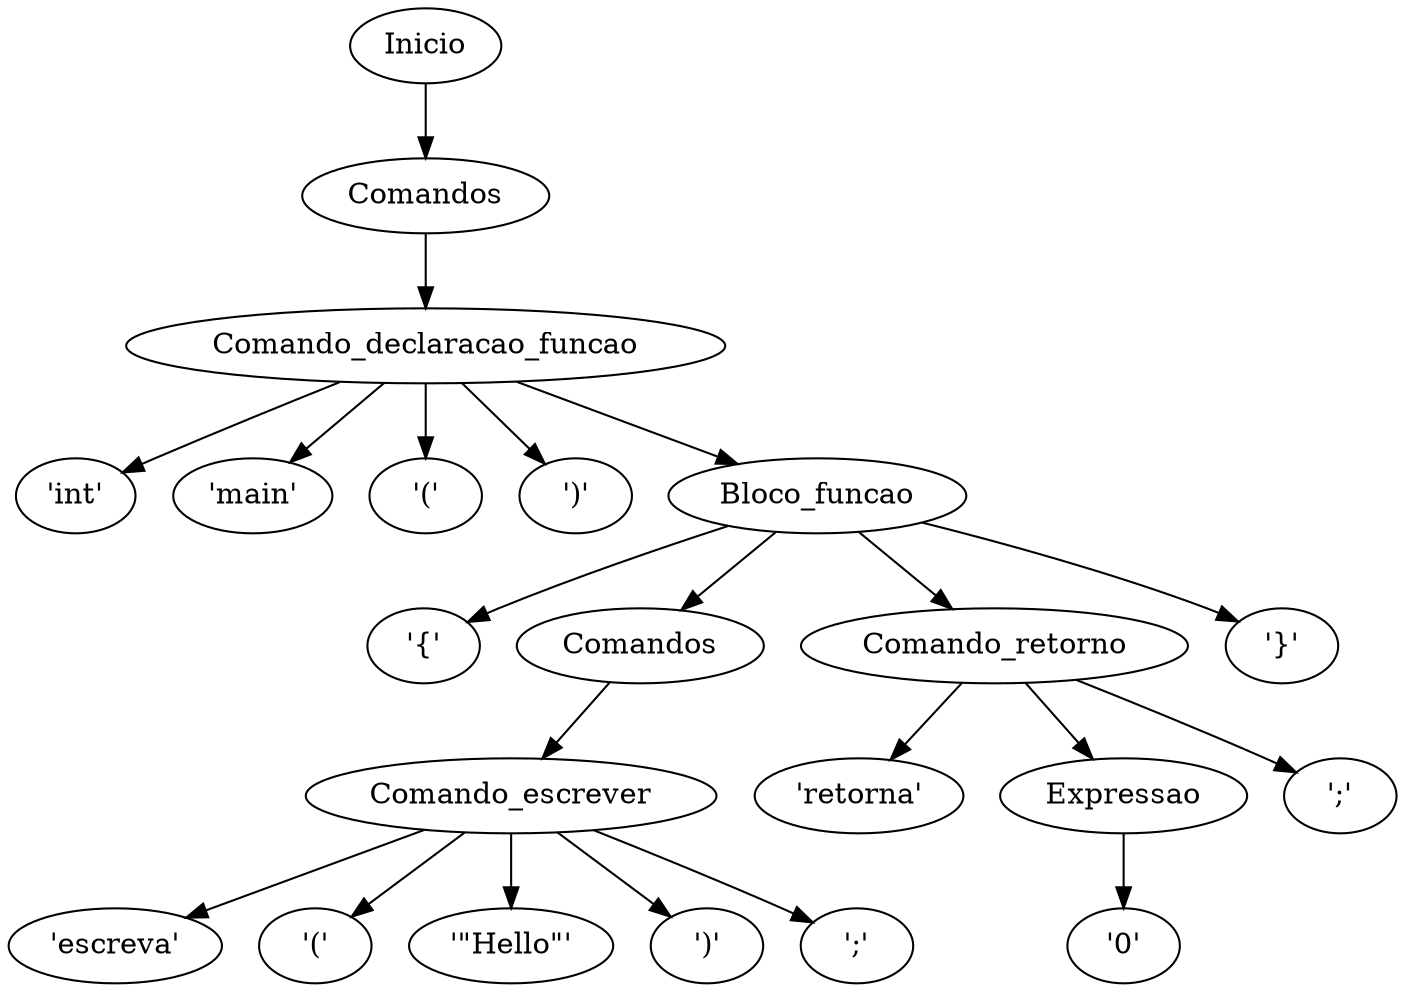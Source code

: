 digraph AST {
n0 [label="Inicio"];
n1 [label="Comandos"];
n2 [label="Comando_declaracao_funcao"];
n3 [label="'int'"];
n2 -> n3;
n4 [label="'main'"];
n2 -> n4;
n5 [label="'('"];
n2 -> n5;
n6 [label="')'"];
n2 -> n6;
n7 [label="Bloco_funcao"];
n8 [label="'{'"];
n7 -> n8;
n9 [label="Comandos"];
n10 [label="Comando_escrever"];
n11 [label="'escreva'"];
n10 -> n11;
n12 [label="'('"];
n10 -> n12;
n13 [label="'\"Hello\"'"];
n10 -> n13;
n14 [label="')'"];
n10 -> n14;
n15 [label="';'"];
n10 -> n15;
n9 -> n10;
n7 -> n9;
n16 [label="Comando_retorno"];
n17 [label="'retorna'"];
n16 -> n17;
n18 [label="Expressao"];
n19 [label="'0'"];
n18 -> n19;
n16 -> n18;
n20 [label="';'"];
n16 -> n20;
n7 -> n16;
n21 [label="'}'"];
n7 -> n21;
n2 -> n7;
n1 -> n2;
n0 -> n1;
}